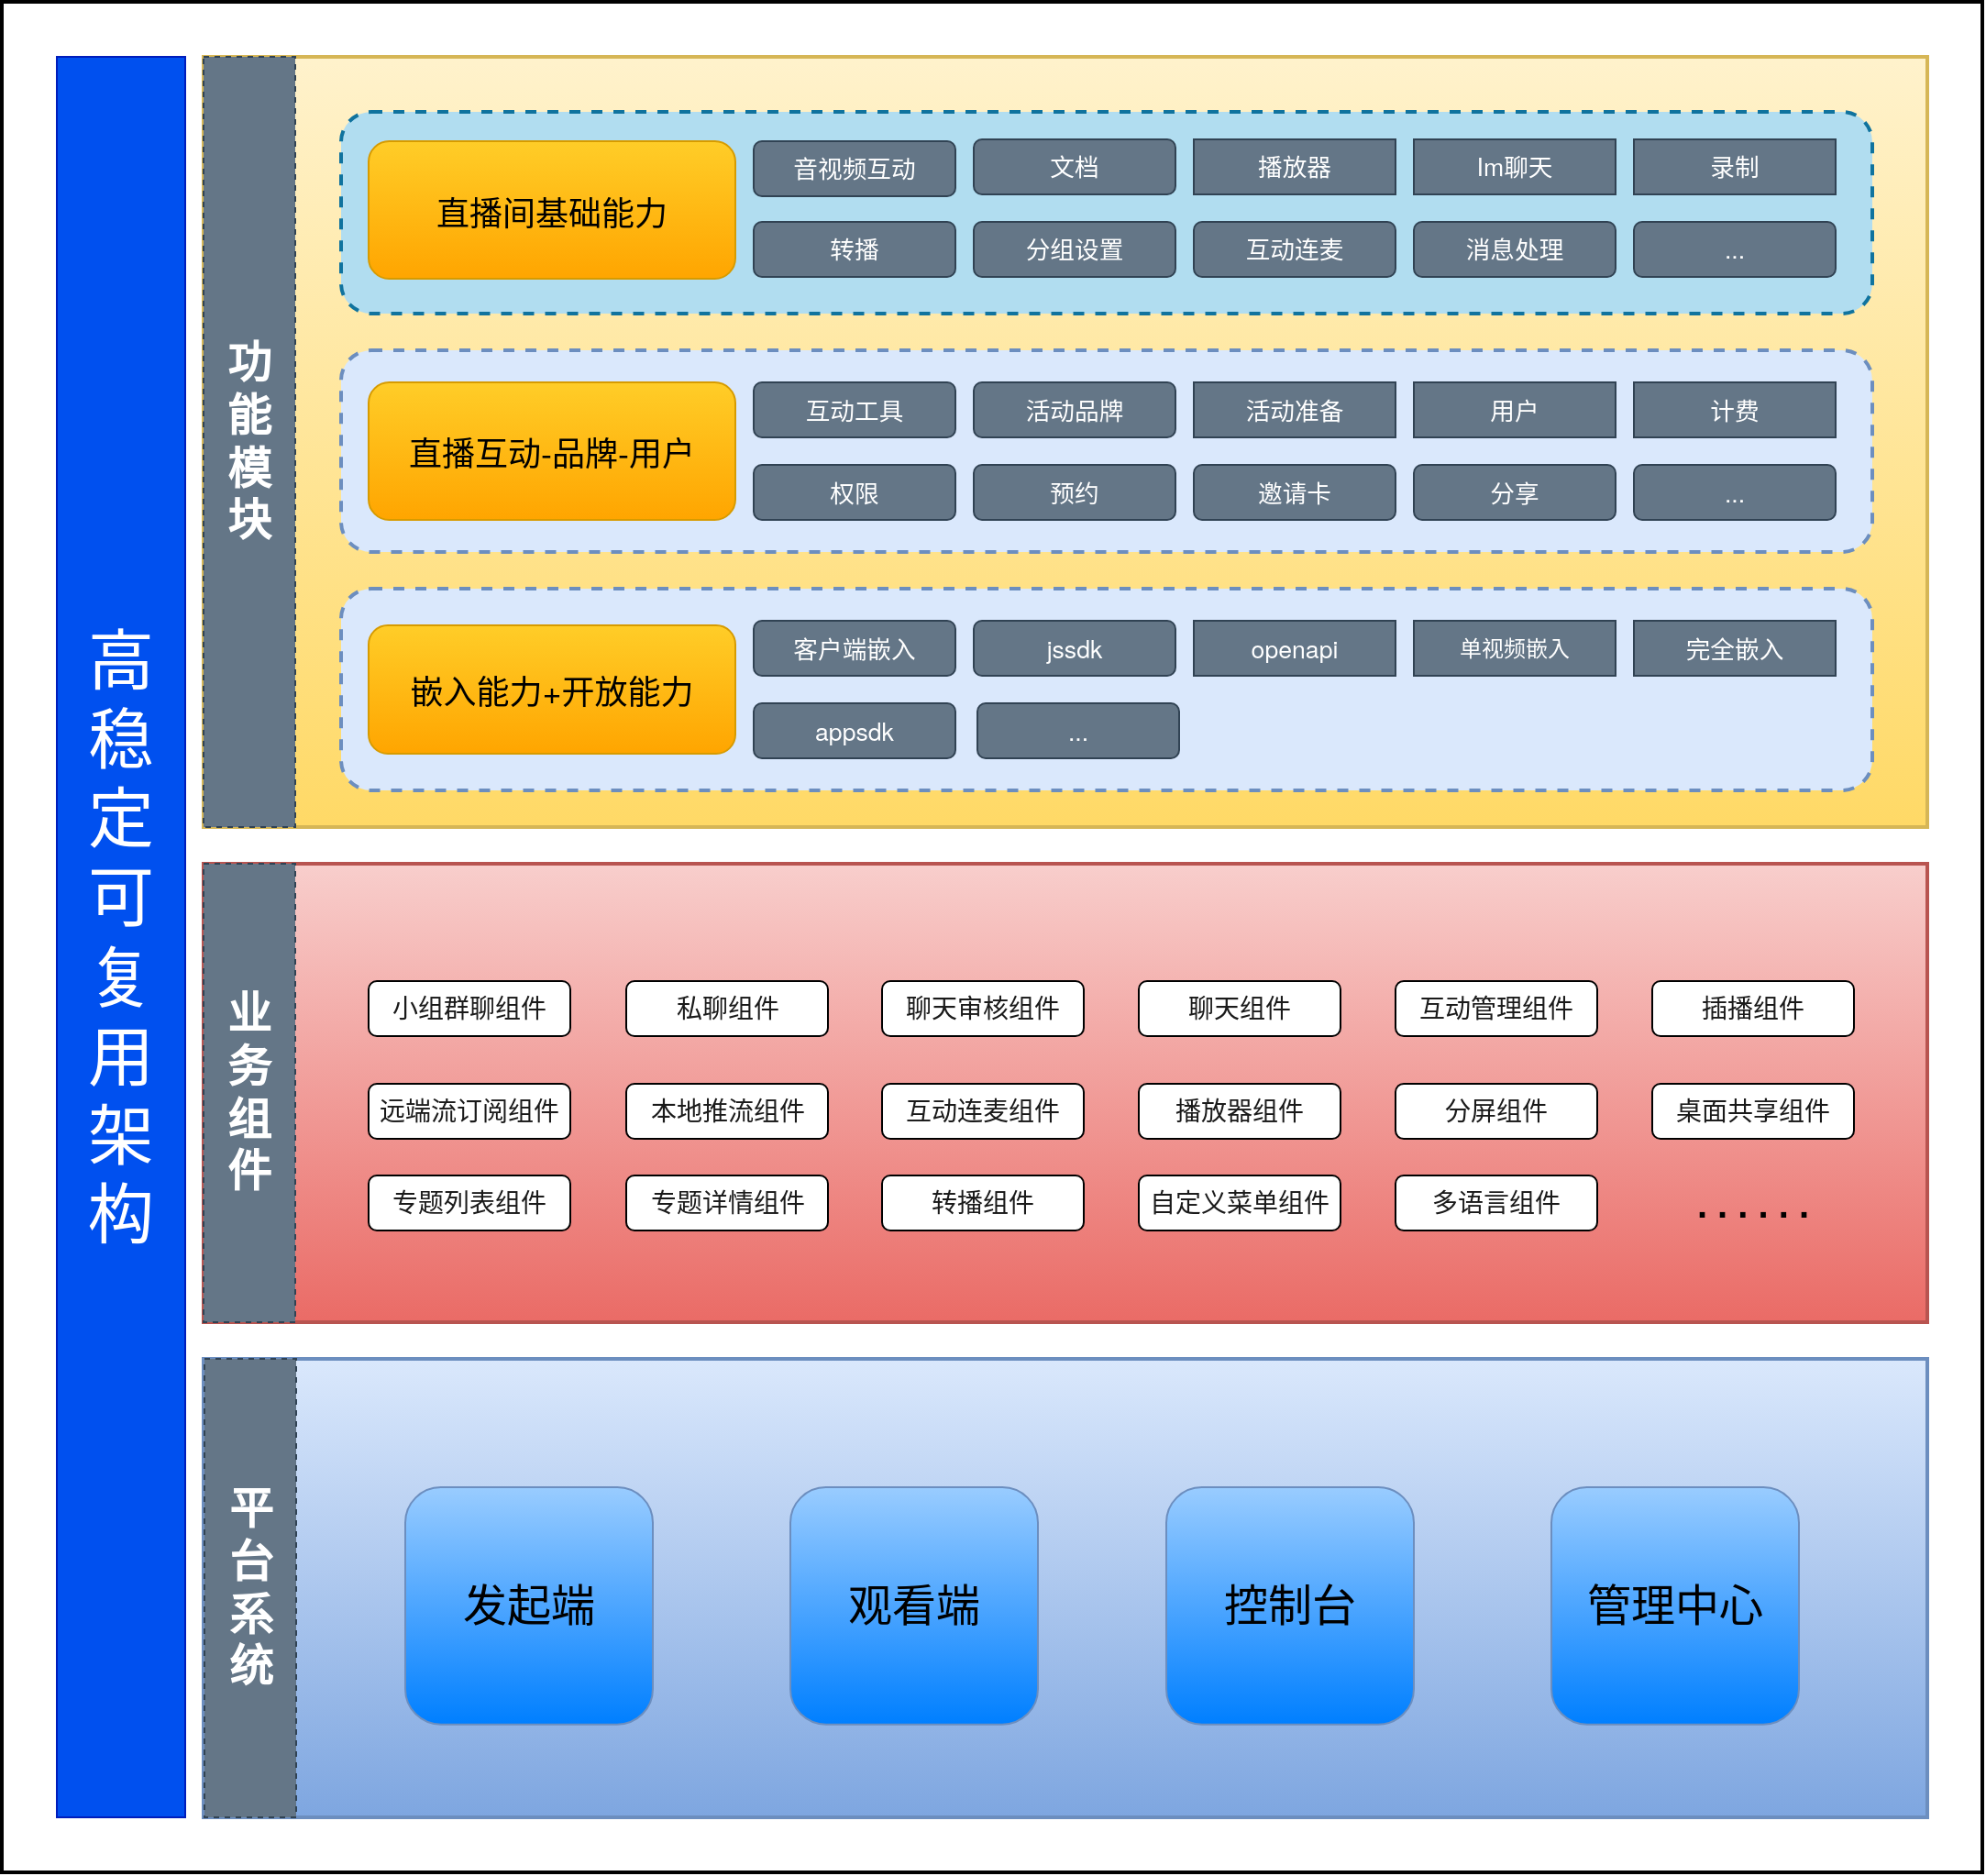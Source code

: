 <mxfile>
    <diagram id="jk-mDYcw6juqVpxIaa4l" name="第 1 页">
        <mxGraphModel dx="2572" dy="1916" grid="1" gridSize="10" guides="1" tooltips="1" connect="1" arrows="1" fold="1" page="1" pageScale="1" pageWidth="1920" pageHeight="1200" background="#ffffff" math="0" shadow="0">
            <root>
                <mxCell id="0"/>
                <mxCell id="1" parent="0"/>
                <mxCell id="489" value="" style="rounded=0;whiteSpace=wrap;html=1;labelBackgroundColor=none;fontSize=24;strokeWidth=2;fillColor=#FFFFFF;" vertex="1" parent="1">
                    <mxGeometry x="-90" y="-50" width="1080" height="1020" as="geometry"/>
                </mxCell>
                <mxCell id="410" value="" style="rounded=0;whiteSpace=wrap;html=1;strokeWidth=2;strokeColor=#d6b656;fillColor=#fff2cc;gradientColor=#ffd966;" vertex="1" parent="1">
                    <mxGeometry x="20" y="-20" width="940" height="420" as="geometry"/>
                </mxCell>
                <mxCell id="173" value="&lt;font style=&quot;font-size: 18px&quot;&gt;业务模块&lt;/font&gt;" style="text;html=1;align=center;verticalAlign=middle;resizable=0;points=[];autosize=1;strokeColor=none;" parent="1" vertex="1">
                    <mxGeometry x="130" y="620" width="90" height="20" as="geometry"/>
                </mxCell>
                <mxCell id="328" value="&lt;font style=&quot;font-size: 36px&quot;&gt;高&lt;br&gt;稳&lt;br&gt;定&lt;br&gt;可&lt;br&gt;复&lt;br&gt;用&lt;br&gt;架&lt;br&gt;构&lt;/font&gt;" style="rounded=0;whiteSpace=wrap;html=1;fontColor=#ffffff;fillColor=#0050ef;align=center;strokeColor=#001DBC;" parent="1" vertex="1">
                    <mxGeometry x="-60" y="-20" width="70" height="960" as="geometry"/>
                </mxCell>
                <mxCell id="411" value="&lt;font size=&quot;1&quot;&gt;&lt;b style=&quot;font-size: 24px&quot;&gt;功&lt;br&gt;能&lt;br&gt;模&lt;br&gt;块&lt;/b&gt;&lt;/font&gt;" style="text;html=1;strokeColor=#314354;fillColor=#647687;align=center;verticalAlign=middle;whiteSpace=wrap;rounded=0;dashed=1;fontColor=#ffffff;" vertex="1" parent="1">
                    <mxGeometry x="20" y="-20" width="50" height="420" as="geometry"/>
                </mxCell>
                <mxCell id="435" style="edgeStyle=none;html=1;exitX=1;exitY=0.5;exitDx=0;exitDy=0;exitPerimeter=0;fontSize=24;fontColor=#000000;fillColor=default;" edge="1" parent="1">
                    <mxGeometry relative="1" as="geometry">
                        <mxPoint x="787.529" y="610" as="targetPoint"/>
                        <mxPoint x="898" y="640" as="sourcePoint"/>
                    </mxGeometry>
                </mxCell>
                <mxCell id="475" value="" style="rounded=0;whiteSpace=wrap;html=1;strokeWidth=2;strokeColor=#b85450;fillColor=#f8cecc;gradientColor=#ea6b66;" vertex="1" parent="1">
                    <mxGeometry x="20" y="420" width="940" height="250" as="geometry"/>
                </mxCell>
                <mxCell id="465" value="&lt;span style=&quot;font-size: 14px&quot;&gt;聊天组件&lt;/span&gt;" style="rounded=1;whiteSpace=wrap;html=1;fontColor=#1A1A1A;fillColor=#FFFFFF;" vertex="1" parent="1">
                    <mxGeometry x="530" y="484" width="110" height="30" as="geometry"/>
                </mxCell>
                <mxCell id="466" value="&lt;font style=&quot;font-size: 14px&quot;&gt;聊天审核组件&lt;/font&gt;" style="rounded=1;whiteSpace=wrap;html=1;fontColor=#1A1A1A;fillColor=#FFFFFF;" vertex="1" parent="1">
                    <mxGeometry x="390" y="484" width="110" height="30" as="geometry"/>
                </mxCell>
                <mxCell id="467" value="&lt;span style=&quot;font-size: 14px&quot;&gt;私聊组件&lt;/span&gt;" style="rounded=1;whiteSpace=wrap;html=1;fontColor=#1A1A1A;fillColor=#FFFFFF;" vertex="1" parent="1">
                    <mxGeometry x="250.5" y="484" width="110" height="30" as="geometry"/>
                </mxCell>
                <mxCell id="468" value="&lt;span style=&quot;font-size: 14px&quot;&gt;小组群聊组件&lt;/span&gt;" style="rounded=1;whiteSpace=wrap;html=1;fontColor=#1A1A1A;fillColor=#FFFFFF;" vertex="1" parent="1">
                    <mxGeometry x="110" y="484" width="110" height="30" as="geometry"/>
                </mxCell>
                <mxCell id="469" value="&lt;font style=&quot;font-size: 14px&quot;&gt;插播组件&lt;/font&gt;" style="rounded=1;whiteSpace=wrap;html=1;fontColor=#1A1A1A;fillColor=#FFFFFF;" vertex="1" parent="1">
                    <mxGeometry x="810" y="484" width="110" height="30" as="geometry"/>
                </mxCell>
                <mxCell id="470" value="&lt;font style=&quot;font-size: 14px&quot;&gt;互动管理组件&lt;/font&gt;" style="rounded=1;whiteSpace=wrap;html=1;fontColor=#1A1A1A;fillColor=#FFFFFF;" vertex="1" parent="1">
                    <mxGeometry x="670" y="484" width="110" height="30" as="geometry"/>
                </mxCell>
                <mxCell id="471" value="&lt;span style=&quot;font-size: 14px&quot;&gt;本地推流组件&lt;/span&gt;" style="rounded=1;whiteSpace=wrap;html=1;fontColor=#1A1A1A;fillColor=#FFFFFF;" vertex="1" parent="1">
                    <mxGeometry x="250.5" y="540" width="110" height="30" as="geometry"/>
                </mxCell>
                <mxCell id="472" value="&lt;span style=&quot;font-size: 14px&quot;&gt;远端流订阅组件&lt;/span&gt;" style="rounded=1;whiteSpace=wrap;html=1;fontColor=#1A1A1A;fillColor=#FFFFFF;" vertex="1" parent="1">
                    <mxGeometry x="110" y="540" width="110" height="30" as="geometry"/>
                </mxCell>
                <mxCell id="473" value="&lt;span style=&quot;font-size: 14px&quot;&gt;互动连麦组件&lt;/span&gt;" style="rounded=1;whiteSpace=wrap;html=1;fontColor=#1A1A1A;fillColor=#FFFFFF;" vertex="1" parent="1">
                    <mxGeometry x="390" y="540" width="110" height="30" as="geometry"/>
                </mxCell>
                <mxCell id="474" value="&lt;font style=&quot;font-size: 20px&quot; color=&quot;#000000&quot;&gt;&lt;b style=&quot;line-height: 100%&quot;&gt;. . . . . .&lt;/b&gt;&lt;/font&gt;" style="text;html=1;strokeColor=none;fillColor=none;align=center;verticalAlign=middle;whiteSpace=wrap;rounded=0;" vertex="1" parent="1">
                    <mxGeometry x="830" y="595" width="70" height="20" as="geometry"/>
                </mxCell>
                <mxCell id="479" value="&lt;font style=&quot;font-size: 14px&quot;&gt;分屏组件&lt;/font&gt;" style="rounded=1;whiteSpace=wrap;html=1;fontColor=#1A1A1A;fillColor=#FFFFFF;" vertex="1" parent="1">
                    <mxGeometry x="670" y="540" width="110" height="30" as="geometry"/>
                </mxCell>
                <mxCell id="480" value="&lt;font style=&quot;font-size: 14px&quot;&gt;专题列表组件&lt;/font&gt;" style="rounded=1;whiteSpace=wrap;html=1;fontColor=#1A1A1A;fillColor=#FFFFFF;" vertex="1" parent="1">
                    <mxGeometry x="110" y="590" width="110" height="30" as="geometry"/>
                </mxCell>
                <mxCell id="481" value="&lt;font style=&quot;font-size: 14px&quot;&gt;专题详情组件&lt;/font&gt;" style="rounded=1;whiteSpace=wrap;html=1;fontColor=#1A1A1A;fillColor=#FFFFFF;" vertex="1" parent="1">
                    <mxGeometry x="250.5" y="590" width="110" height="30" as="geometry"/>
                </mxCell>
                <mxCell id="482" value="&lt;font style=&quot;font-size: 14px&quot;&gt;播放器组件&lt;/font&gt;" style="rounded=1;whiteSpace=wrap;html=1;fontColor=#1A1A1A;fillColor=#FFFFFF;" vertex="1" parent="1">
                    <mxGeometry x="530" y="540" width="110" height="30" as="geometry"/>
                </mxCell>
                <mxCell id="483" value="&lt;span style=&quot;font-size: 14px&quot;&gt;转播组件&lt;/span&gt;" style="rounded=1;whiteSpace=wrap;html=1;fontColor=#1A1A1A;fillColor=#FFFFFF;" vertex="1" parent="1">
                    <mxGeometry x="390" y="590" width="110" height="30" as="geometry"/>
                </mxCell>
                <mxCell id="484" value="&lt;span style=&quot;font-size: 14px&quot;&gt;自定义菜单组件&lt;/span&gt;" style="rounded=1;whiteSpace=wrap;html=1;fontColor=#1A1A1A;fillColor=#FFFFFF;" vertex="1" parent="1">
                    <mxGeometry x="530" y="590" width="110" height="30" as="geometry"/>
                </mxCell>
                <mxCell id="485" value="&lt;span style=&quot;font-size: 14px&quot;&gt;多语言组件&lt;/span&gt;" style="rounded=1;whiteSpace=wrap;html=1;fontColor=#1A1A1A;fillColor=#FFFFFF;" vertex="1" parent="1">
                    <mxGeometry x="670" y="590" width="110" height="30" as="geometry"/>
                </mxCell>
                <mxCell id="486" value="&lt;font style=&quot;font-size: 14px&quot;&gt;桌面共享组件&lt;/font&gt;" style="rounded=1;whiteSpace=wrap;html=1;fontColor=#1A1A1A;fillColor=#FFFFFF;" vertex="1" parent="1">
                    <mxGeometry x="810" y="540" width="110" height="30" as="geometry"/>
                </mxCell>
                <mxCell id="412" value="" style="rounded=1;whiteSpace=wrap;html=1;dashed=1;labelBackgroundColor=none;fontSize=24;strokeColor=#10739e;strokeWidth=2;fillColor=#b1ddf0;" vertex="1" parent="1">
                    <mxGeometry x="95" y="10" width="835" height="110" as="geometry"/>
                </mxCell>
                <mxCell id="191" value="&lt;span style=&quot;font-family: &amp;#34;helvetica neue&amp;#34; , &amp;#34;helvetica&amp;#34; , &amp;#34;pingfang sc&amp;#34; , &amp;#34;microsoft yahei&amp;#34; , &amp;#34;source han sans sc&amp;#34; , &amp;#34;noto sans cjk sc&amp;#34; , &amp;#34;wenquanyi micro hei&amp;#34; , sans-serif ; text-align: left&quot;&gt;&lt;font style=&quot;font-size: 18px&quot;&gt;直播间基础能力&lt;/font&gt;&lt;/span&gt;" style="rounded=1;whiteSpace=wrap;html=1;fillColor=#ffcd28;strokeColor=#d79b00;gradientColor=#ffa500;fontColor=#000000;" parent="1" vertex="1">
                    <mxGeometry x="110" y="26" width="200" height="75" as="geometry"/>
                </mxCell>
                <mxCell id="309" value="&lt;span style=&quot;font-family: &amp;#34;helvetica neue&amp;#34; , &amp;#34;helvetica&amp;#34; , &amp;#34;pingfang sc&amp;#34; , &amp;#34;microsoft yahei&amp;#34; , &amp;#34;source han sans sc&amp;#34; , &amp;#34;noto sans cjk sc&amp;#34; , &amp;#34;wenquanyi micro hei&amp;#34; , sans-serif ; font-size: 13.333px ; text-align: left&quot;&gt;音视频互动&lt;/span&gt;" style="rounded=1;whiteSpace=wrap;html=1;fillColor=#647687;strokeColor=#314354;fontColor=#ffffff;" parent="1" vertex="1">
                    <mxGeometry x="320" y="26" width="110" height="30" as="geometry"/>
                </mxCell>
                <mxCell id="413" value="&lt;span style=&quot;font-family: &amp;#34;helvetica neue&amp;#34; , &amp;#34;helvetica&amp;#34; , &amp;#34;pingfang sc&amp;#34; , &amp;#34;microsoft yahei&amp;#34; , &amp;#34;source han sans sc&amp;#34; , &amp;#34;noto sans cjk sc&amp;#34; , &amp;#34;wenquanyi micro hei&amp;#34; , sans-serif ; font-size: 13.333px ; text-align: left&quot;&gt;文档&lt;/span&gt;" style="rounded=1;whiteSpace=wrap;html=1;fillColor=#647687;strokeColor=#314354;fontColor=#ffffff;" vertex="1" parent="1">
                    <mxGeometry x="440" y="25.0" width="110" height="30" as="geometry"/>
                </mxCell>
                <mxCell id="414" value="&lt;span style=&quot;font-family: &amp;#34;helvetica neue&amp;#34; , &amp;#34;helvetica&amp;#34; , &amp;#34;pingfang sc&amp;#34; , &amp;#34;microsoft yahei&amp;#34; , &amp;#34;source han sans sc&amp;#34; , &amp;#34;noto sans cjk sc&amp;#34; , &amp;#34;wenquanyi micro hei&amp;#34; , sans-serif ; font-size: 13.333px ; text-align: left&quot;&gt;播放器&lt;/span&gt;" style="rounded=1;whiteSpace=wrap;html=1;fillColor=#647687;strokeColor=#314354;fontColor=#ffffff;arcSize=0;" vertex="1" parent="1">
                    <mxGeometry x="560" y="25.0" width="110" height="30" as="geometry"/>
                </mxCell>
                <mxCell id="415" value="&lt;span style=&quot;font-family: &amp;#34;helvetica neue&amp;#34; , &amp;#34;helvetica&amp;#34; , &amp;#34;pingfang sc&amp;#34; , &amp;#34;microsoft yahei&amp;#34; , &amp;#34;source han sans sc&amp;#34; , &amp;#34;noto sans cjk sc&amp;#34; , &amp;#34;wenquanyi micro hei&amp;#34; , sans-serif ; font-size: 13.333px ; text-align: left&quot;&gt;Im聊天&lt;/span&gt;" style="rounded=1;whiteSpace=wrap;html=1;fillColor=#647687;strokeColor=#314354;fontColor=#ffffff;arcSize=0;" vertex="1" parent="1">
                    <mxGeometry x="680" y="25.0" width="110" height="30" as="geometry"/>
                </mxCell>
                <mxCell id="416" value="&lt;span style=&quot;font-family: &amp;#34;helvetica neue&amp;#34; , &amp;#34;helvetica&amp;#34; , &amp;#34;pingfang sc&amp;#34; , &amp;#34;microsoft yahei&amp;#34; , &amp;#34;source han sans sc&amp;#34; , &amp;#34;noto sans cjk sc&amp;#34; , &amp;#34;wenquanyi micro hei&amp;#34; , sans-serif ; font-size: 13.333px ; text-align: left&quot;&gt;录制&lt;/span&gt;" style="rounded=1;whiteSpace=wrap;html=1;fillColor=#647687;strokeColor=#314354;fontColor=#ffffff;arcSize=0;" vertex="1" parent="1">
                    <mxGeometry x="800" y="25.0" width="110" height="30" as="geometry"/>
                </mxCell>
                <mxCell id="417" value="&lt;span style=&quot;font-family: &amp;#34;helvetica neue&amp;#34; , &amp;#34;helvetica&amp;#34; , &amp;#34;pingfang sc&amp;#34; , &amp;#34;microsoft yahei&amp;#34; , &amp;#34;source han sans sc&amp;#34; , &amp;#34;noto sans cjk sc&amp;#34; , &amp;#34;wenquanyi micro hei&amp;#34; , sans-serif ; font-size: 13.333px ; text-align: left&quot;&gt;转播&lt;/span&gt;" style="rounded=1;whiteSpace=wrap;html=1;fillColor=#647687;strokeColor=#314354;fontColor=#ffffff;" vertex="1" parent="1">
                    <mxGeometry x="320" y="70.0" width="110" height="30" as="geometry"/>
                </mxCell>
                <mxCell id="418" value="&lt;span style=&quot;font-family: &amp;#34;helvetica neue&amp;#34; , &amp;#34;helvetica&amp;#34; , &amp;#34;pingfang sc&amp;#34; , &amp;#34;microsoft yahei&amp;#34; , &amp;#34;source han sans sc&amp;#34; , &amp;#34;noto sans cjk sc&amp;#34; , &amp;#34;wenquanyi micro hei&amp;#34; , sans-serif ; font-size: 13.333px ; text-align: left&quot;&gt;分组设置&lt;/span&gt;" style="rounded=1;whiteSpace=wrap;html=1;fillColor=#647687;strokeColor=#314354;fontColor=#ffffff;" vertex="1" parent="1">
                    <mxGeometry x="440" y="70.0" width="110" height="30" as="geometry"/>
                </mxCell>
                <mxCell id="419" value="&lt;div style=&quot;text-align: left&quot;&gt;&lt;span style=&quot;font-size: 13.333px&quot;&gt;&lt;font face=&quot;helvetica neue, helvetica, pingfang sc, microsoft yahei, source han sans sc, noto sans cjk sc, wenquanyi micro hei, sans-serif&quot;&gt;互动连麦&lt;/font&gt;&lt;/span&gt;&lt;/div&gt;" style="rounded=1;whiteSpace=wrap;html=1;fillColor=#647687;strokeColor=#314354;fontColor=#ffffff;" vertex="1" parent="1">
                    <mxGeometry x="560" y="70.0" width="110" height="30" as="geometry"/>
                </mxCell>
                <mxCell id="420" value="&lt;span style=&quot;font-family: &amp;#34;helvetica neue&amp;#34; , &amp;#34;helvetica&amp;#34; , &amp;#34;pingfang sc&amp;#34; , &amp;#34;microsoft yahei&amp;#34; , &amp;#34;source han sans sc&amp;#34; , &amp;#34;noto sans cjk sc&amp;#34; , &amp;#34;wenquanyi micro hei&amp;#34; , sans-serif ; font-size: 13.333px ; text-align: left&quot;&gt;消息处理&lt;/span&gt;" style="rounded=1;whiteSpace=wrap;html=1;fillColor=#647687;strokeColor=#314354;fontColor=#ffffff;" vertex="1" parent="1">
                    <mxGeometry x="680" y="70.0" width="110" height="30" as="geometry"/>
                </mxCell>
                <mxCell id="421" value="&lt;div style=&quot;text-align: left&quot;&gt;&lt;font face=&quot;helvetica neue, helvetica, pingfang sc, microsoft yahei, source han sans sc, noto sans cjk sc, wenquanyi micro hei, sans-serif&quot;&gt;&lt;span style=&quot;font-size: 13.333px&quot;&gt;...&lt;/span&gt;&lt;/font&gt;&lt;/div&gt;" style="rounded=1;whiteSpace=wrap;html=1;fillColor=#647687;strokeColor=#314354;fontColor=#ffffff;" vertex="1" parent="1">
                    <mxGeometry x="800" y="70.0" width="110" height="30" as="geometry"/>
                </mxCell>
                <mxCell id="438" value="" style="rounded=1;whiteSpace=wrap;html=1;dashed=1;labelBackgroundColor=none;fontSize=24;strokeColor=#6c8ebf;strokeWidth=2;fillColor=#dae8fc;" vertex="1" parent="1">
                    <mxGeometry x="95" y="140" width="835" height="110" as="geometry"/>
                </mxCell>
                <mxCell id="439" value="&lt;span style=&quot;font-family: &amp;#34;helvetica neue&amp;#34; , &amp;#34;helvetica&amp;#34; , &amp;#34;pingfang sc&amp;#34; , &amp;#34;microsoft yahei&amp;#34; , &amp;#34;source han sans sc&amp;#34; , &amp;#34;noto sans cjk sc&amp;#34; , &amp;#34;wenquanyi micro hei&amp;#34; , sans-serif ; text-align: left&quot;&gt;&lt;font style=&quot;font-size: 18px&quot;&gt;直播互动-品牌-用户&lt;/font&gt;&lt;/span&gt;" style="rounded=1;whiteSpace=wrap;html=1;fillColor=#ffcd28;strokeColor=#d79b00;gradientColor=#ffa500;fontColor=#000000;" vertex="1" parent="1">
                    <mxGeometry x="110" y="157.5" width="200" height="75" as="geometry"/>
                </mxCell>
                <mxCell id="440" value="&lt;div style=&quot;text-align: left&quot;&gt;&lt;span style=&quot;font-size: 13.333px&quot;&gt;&lt;font face=&quot;helvetica neue, helvetica, pingfang sc, microsoft yahei, source han sans sc, noto sans cjk sc, wenquanyi micro hei, sans-serif&quot;&gt;互动工具&lt;/font&gt;&lt;/span&gt;&lt;/div&gt;" style="rounded=1;whiteSpace=wrap;html=1;fillColor=#647687;strokeColor=#314354;fontColor=#ffffff;" vertex="1" parent="1">
                    <mxGeometry x="320" y="157.5" width="110" height="30" as="geometry"/>
                </mxCell>
                <mxCell id="441" value="&lt;div style=&quot;text-align: left&quot;&gt;&lt;span style=&quot;font-size: 13.333px&quot;&gt;&lt;font face=&quot;helvetica neue, helvetica, pingfang sc, microsoft yahei, source han sans sc, noto sans cjk sc, wenquanyi micro hei, sans-serif&quot;&gt;活动品牌&lt;/font&gt;&lt;/span&gt;&lt;/div&gt;" style="rounded=1;whiteSpace=wrap;html=1;fillColor=#647687;strokeColor=#314354;fontColor=#ffffff;" vertex="1" parent="1">
                    <mxGeometry x="440" y="157.5" width="110" height="30" as="geometry"/>
                </mxCell>
                <mxCell id="442" value="&lt;span style=&quot;font-family: &amp;#34;helvetica neue&amp;#34; , &amp;#34;helvetica&amp;#34; , &amp;#34;pingfang sc&amp;#34; , &amp;#34;microsoft yahei&amp;#34; , &amp;#34;source han sans sc&amp;#34; , &amp;#34;noto sans cjk sc&amp;#34; , &amp;#34;wenquanyi micro hei&amp;#34; , sans-serif ; font-size: 13.333px ; text-align: left&quot;&gt;活动准备&lt;/span&gt;" style="rounded=1;whiteSpace=wrap;html=1;fillColor=#647687;strokeColor=#314354;fontColor=#ffffff;arcSize=0;" vertex="1" parent="1">
                    <mxGeometry x="560" y="157.5" width="110" height="30" as="geometry"/>
                </mxCell>
                <mxCell id="443" value="&lt;span style=&quot;font-family: &amp;#34;helvetica neue&amp;#34; , &amp;#34;helvetica&amp;#34; , &amp;#34;pingfang sc&amp;#34; , &amp;#34;microsoft yahei&amp;#34; , &amp;#34;source han sans sc&amp;#34; , &amp;#34;noto sans cjk sc&amp;#34; , &amp;#34;wenquanyi micro hei&amp;#34; , sans-serif ; font-size: 13.333px ; text-align: left&quot;&gt;用户&lt;/span&gt;" style="rounded=1;whiteSpace=wrap;html=1;fillColor=#647687;strokeColor=#314354;fontColor=#ffffff;arcSize=0;" vertex="1" parent="1">
                    <mxGeometry x="680" y="157.5" width="110" height="30" as="geometry"/>
                </mxCell>
                <mxCell id="444" value="&lt;div style=&quot;text-align: left&quot;&gt;&lt;span style=&quot;font-size: 13.333px&quot;&gt;&lt;font face=&quot;helvetica neue, helvetica, pingfang sc, microsoft yahei, source han sans sc, noto sans cjk sc, wenquanyi micro hei, sans-serif&quot;&gt;计费&lt;/font&gt;&lt;/span&gt;&lt;/div&gt;" style="rounded=1;whiteSpace=wrap;html=1;fillColor=#647687;strokeColor=#314354;fontColor=#ffffff;arcSize=0;" vertex="1" parent="1">
                    <mxGeometry x="800" y="157.5" width="110" height="30" as="geometry"/>
                </mxCell>
                <mxCell id="445" value="&lt;span style=&quot;font-family: &amp;#34;helvetica neue&amp;#34; , &amp;#34;helvetica&amp;#34; , &amp;#34;pingfang sc&amp;#34; , &amp;#34;microsoft yahei&amp;#34; , &amp;#34;source han sans sc&amp;#34; , &amp;#34;noto sans cjk sc&amp;#34; , &amp;#34;wenquanyi micro hei&amp;#34; , sans-serif ; font-size: 13.333px ; text-align: left&quot;&gt;权限&lt;/span&gt;" style="rounded=1;whiteSpace=wrap;html=1;fillColor=#647687;strokeColor=#314354;fontColor=#ffffff;" vertex="1" parent="1">
                    <mxGeometry x="320" y="202.5" width="110" height="30" as="geometry"/>
                </mxCell>
                <mxCell id="446" value="&lt;span style=&quot;font-family: &amp;#34;helvetica neue&amp;#34; , &amp;#34;helvetica&amp;#34; , &amp;#34;pingfang sc&amp;#34; , &amp;#34;microsoft yahei&amp;#34; , &amp;#34;source han sans sc&amp;#34; , &amp;#34;noto sans cjk sc&amp;#34; , &amp;#34;wenquanyi micro hei&amp;#34; , sans-serif ; font-size: 13.333px ; text-align: left&quot;&gt;预约&lt;/span&gt;" style="rounded=1;whiteSpace=wrap;html=1;fillColor=#647687;strokeColor=#314354;fontColor=#ffffff;" vertex="1" parent="1">
                    <mxGeometry x="440" y="202.5" width="110" height="30" as="geometry"/>
                </mxCell>
                <mxCell id="447" value="&lt;span style=&quot;font-family: &amp;#34;helvetica neue&amp;#34; , &amp;#34;helvetica&amp;#34; , &amp;#34;pingfang sc&amp;#34; , &amp;#34;microsoft yahei&amp;#34; , &amp;#34;source han sans sc&amp;#34; , &amp;#34;noto sans cjk sc&amp;#34; , &amp;#34;wenquanyi micro hei&amp;#34; , sans-serif ; font-size: 13.333px ; text-align: left&quot;&gt;邀请卡&lt;/span&gt;" style="rounded=1;whiteSpace=wrap;html=1;fillColor=#647687;strokeColor=#314354;fontColor=#ffffff;" vertex="1" parent="1">
                    <mxGeometry x="560" y="202.5" width="110" height="30" as="geometry"/>
                </mxCell>
                <mxCell id="448" value="&lt;span style=&quot;font-family: &amp;#34;helvetica neue&amp;#34; , &amp;#34;helvetica&amp;#34; , &amp;#34;pingfang sc&amp;#34; , &amp;#34;microsoft yahei&amp;#34; , &amp;#34;source han sans sc&amp;#34; , &amp;#34;noto sans cjk sc&amp;#34; , &amp;#34;wenquanyi micro hei&amp;#34; , sans-serif ; font-size: 13.333px ; text-align: left&quot;&gt;分享&lt;/span&gt;" style="rounded=1;whiteSpace=wrap;html=1;fillColor=#647687;strokeColor=#314354;fontColor=#ffffff;" vertex="1" parent="1">
                    <mxGeometry x="680" y="202.5" width="110" height="30" as="geometry"/>
                </mxCell>
                <mxCell id="449" value="&lt;div style=&quot;text-align: left&quot;&gt;&lt;font face=&quot;helvetica neue, helvetica, pingfang sc, microsoft yahei, source han sans sc, noto sans cjk sc, wenquanyi micro hei, sans-serif&quot;&gt;&lt;span style=&quot;font-size: 13.333px&quot;&gt;...&lt;/span&gt;&lt;/font&gt;&lt;/div&gt;" style="rounded=1;whiteSpace=wrap;html=1;fillColor=#647687;strokeColor=#314354;fontColor=#ffffff;" vertex="1" parent="1">
                    <mxGeometry x="800" y="202.5" width="110" height="30" as="geometry"/>
                </mxCell>
                <mxCell id="452" value="" style="rounded=1;whiteSpace=wrap;html=1;dashed=1;labelBackgroundColor=none;fontSize=24;strokeColor=#6c8ebf;strokeWidth=2;fillColor=#dae8fc;" vertex="1" parent="1">
                    <mxGeometry x="95" y="270" width="835" height="110" as="geometry"/>
                </mxCell>
                <mxCell id="453" value="&lt;span style=&quot;font-family: &amp;#34;helvetica neue&amp;#34; , &amp;#34;helvetica&amp;#34; , &amp;#34;pingfang sc&amp;#34; , &amp;#34;microsoft yahei&amp;#34; , &amp;#34;source han sans sc&amp;#34; , &amp;#34;noto sans cjk sc&amp;#34; , &amp;#34;wenquanyi micro hei&amp;#34; , sans-serif ; text-align: left&quot;&gt;&lt;font style=&quot;font-size: 18px&quot;&gt;嵌入能力+开放能力&lt;/font&gt;&lt;/span&gt;" style="rounded=1;whiteSpace=wrap;html=1;fillColor=#ffcd28;strokeColor=#d79b00;gradientColor=#ffa500;fontColor=#000000;" vertex="1" parent="1">
                    <mxGeometry x="110" y="290" width="200" height="70" as="geometry"/>
                </mxCell>
                <mxCell id="454" value="&lt;span style=&quot;font-family: &amp;#34;helvetica neue&amp;#34; , &amp;#34;helvetica&amp;#34; , &amp;#34;pingfang sc&amp;#34; , &amp;#34;microsoft yahei&amp;#34; , &amp;#34;source han sans sc&amp;#34; , &amp;#34;noto sans cjk sc&amp;#34; , &amp;#34;wenquanyi micro hei&amp;#34; , sans-serif ; font-size: 13.333px ; text-align: left&quot;&gt;客户端嵌入&lt;/span&gt;" style="rounded=1;whiteSpace=wrap;html=1;fillColor=#647687;strokeColor=#314354;fontColor=#ffffff;" vertex="1" parent="1">
                    <mxGeometry x="320" y="287.5" width="110" height="30" as="geometry"/>
                </mxCell>
                <mxCell id="455" value="&lt;div style=&quot;text-align: left&quot;&gt;&lt;span style=&quot;font-size: 13.333px&quot;&gt;&lt;font face=&quot;helvetica neue, helvetica, pingfang sc, microsoft yahei, source han sans sc, noto sans cjk sc, wenquanyi micro hei, sans-serif&quot;&gt;jssdk&lt;/font&gt;&lt;/span&gt;&lt;/div&gt;" style="rounded=1;whiteSpace=wrap;html=1;fillColor=#647687;strokeColor=#314354;fontColor=#ffffff;" vertex="1" parent="1">
                    <mxGeometry x="440" y="287.5" width="110" height="30" as="geometry"/>
                </mxCell>
                <mxCell id="456" value="&lt;div style=&quot;text-align: left&quot;&gt;&lt;span style=&quot;font-size: 13.333px&quot;&gt;&lt;font face=&quot;helvetica neue, helvetica, pingfang sc, microsoft yahei, source han sans sc, noto sans cjk sc, wenquanyi micro hei, sans-serif&quot;&gt;openapi&lt;/font&gt;&lt;/span&gt;&lt;/div&gt;" style="rounded=1;whiteSpace=wrap;html=1;fillColor=#647687;strokeColor=#314354;fontColor=#ffffff;arcSize=0;" vertex="1" parent="1">
                    <mxGeometry x="560" y="287.5" width="110" height="30" as="geometry"/>
                </mxCell>
                <mxCell id="457" value="&lt;div style=&quot;text-align: left&quot;&gt;单视频嵌入&lt;/div&gt;" style="rounded=1;whiteSpace=wrap;html=1;fillColor=#647687;strokeColor=#314354;fontColor=#ffffff;arcSize=0;" vertex="1" parent="1">
                    <mxGeometry x="680" y="287.5" width="110" height="30" as="geometry"/>
                </mxCell>
                <mxCell id="458" value="&lt;div style=&quot;text-align: left&quot;&gt;&lt;span style=&quot;font-size: 13.333px&quot;&gt;&lt;font face=&quot;helvetica neue, helvetica, pingfang sc, microsoft yahei, source han sans sc, noto sans cjk sc, wenquanyi micro hei, sans-serif&quot;&gt;完全嵌入&lt;/font&gt;&lt;/span&gt;&lt;/div&gt;" style="rounded=1;whiteSpace=wrap;html=1;fillColor=#647687;strokeColor=#314354;fontColor=#ffffff;arcSize=0;" vertex="1" parent="1">
                    <mxGeometry x="800" y="287.5" width="110" height="30" as="geometry"/>
                </mxCell>
                <mxCell id="459" value="&lt;span style=&quot;font-family: &amp;#34;helvetica neue&amp;#34; , &amp;#34;helvetica&amp;#34; , &amp;#34;pingfang sc&amp;#34; , &amp;#34;microsoft yahei&amp;#34; , &amp;#34;source han sans sc&amp;#34; , &amp;#34;noto sans cjk sc&amp;#34; , &amp;#34;wenquanyi micro hei&amp;#34; , sans-serif ; font-size: 13.333px ; text-align: left&quot;&gt;appsdk&lt;/span&gt;" style="rounded=1;whiteSpace=wrap;html=1;fillColor=#647687;strokeColor=#314354;fontColor=#ffffff;" vertex="1" parent="1">
                    <mxGeometry x="320" y="332.5" width="110" height="30" as="geometry"/>
                </mxCell>
                <mxCell id="463" value="&lt;div style=&quot;text-align: left&quot;&gt;&lt;font face=&quot;helvetica neue, helvetica, pingfang sc, microsoft yahei, source han sans sc, noto sans cjk sc, wenquanyi micro hei, sans-serif&quot;&gt;&lt;span style=&quot;font-size: 13.333px&quot;&gt;...&lt;/span&gt;&lt;/font&gt;&lt;/div&gt;" style="rounded=1;whiteSpace=wrap;html=1;fillColor=#647687;strokeColor=#314354;fontColor=#ffffff;" vertex="1" parent="1">
                    <mxGeometry x="442" y="332.5" width="110" height="30" as="geometry"/>
                </mxCell>
                <mxCell id="501" value="&lt;span style=&quot;font-size: 24px&quot;&gt;&lt;b&gt;业&lt;br&gt;务&lt;br&gt;组&lt;br&gt;件&lt;/b&gt;&lt;/span&gt;" style="text;html=1;strokeColor=#314354;fillColor=#647687;align=center;verticalAlign=middle;whiteSpace=wrap;rounded=0;dashed=1;fontColor=#ffffff;" vertex="1" parent="1">
                    <mxGeometry x="20" y="420" width="50" height="250" as="geometry"/>
                </mxCell>
                <mxCell id="434" value="" style="group;fillColor=#dae8fc;strokeColor=#6c8ebf;gradientColor=#7ea6e0;container=0;strokeWidth=2;" vertex="1" connectable="0" parent="1">
                    <mxGeometry x="20" y="690" width="940" height="250" as="geometry"/>
                </mxCell>
                <mxCell id="264" value="&lt;span style=&quot;font-size: 24px;&quot;&gt;发起端&lt;/span&gt;" style="rounded=1;whiteSpace=wrap;html=1;fillColor=#99CCFF;strokeColor=#6c8ebf;fontSize=24;gradientColor=#007FFF;" parent="1" vertex="1">
                    <mxGeometry x="130" y="760" width="135" height="129.34" as="geometry"/>
                </mxCell>
                <mxCell id="502" value="&lt;span style=&quot;font-size: 24px&quot;&gt;&lt;b&gt;平&lt;br&gt;台&lt;br&gt;系&lt;br&gt;统&lt;/b&gt;&lt;/span&gt;" style="text;html=1;strokeColor=#314354;fillColor=#647687;align=center;verticalAlign=middle;whiteSpace=wrap;rounded=0;dashed=1;fontColor=#ffffff;" vertex="1" parent="1">
                    <mxGeometry x="20.5" y="690" width="50" height="250" as="geometry"/>
                </mxCell>
                <mxCell id="503" value="&lt;span style=&quot;font-size: 24px&quot;&gt;控制台&lt;/span&gt;" style="rounded=1;whiteSpace=wrap;html=1;fillColor=#99CCFF;strokeColor=#6c8ebf;fontSize=24;gradientColor=#007FFF;" vertex="1" parent="1">
                    <mxGeometry x="545" y="760" width="135" height="129.34" as="geometry"/>
                </mxCell>
                <mxCell id="504" value="观看端" style="rounded=1;whiteSpace=wrap;html=1;fillColor=#99CCFF;strokeColor=#6c8ebf;fontSize=24;gradientColor=#007FFF;" vertex="1" parent="1">
                    <mxGeometry x="340" y="760" width="135" height="129.34" as="geometry"/>
                </mxCell>
                <mxCell id="505" value="&lt;span style=&quot;font-size: 24px&quot;&gt;管理中心&lt;/span&gt;" style="rounded=1;whiteSpace=wrap;html=1;fillColor=#99CCFF;strokeColor=#6c8ebf;fontSize=24;gradientColor=#007FFF;" vertex="1" parent="1">
                    <mxGeometry x="755" y="760" width="135" height="129.34" as="geometry"/>
                </mxCell>
            </root>
        </mxGraphModel>
    </diagram>
</mxfile>